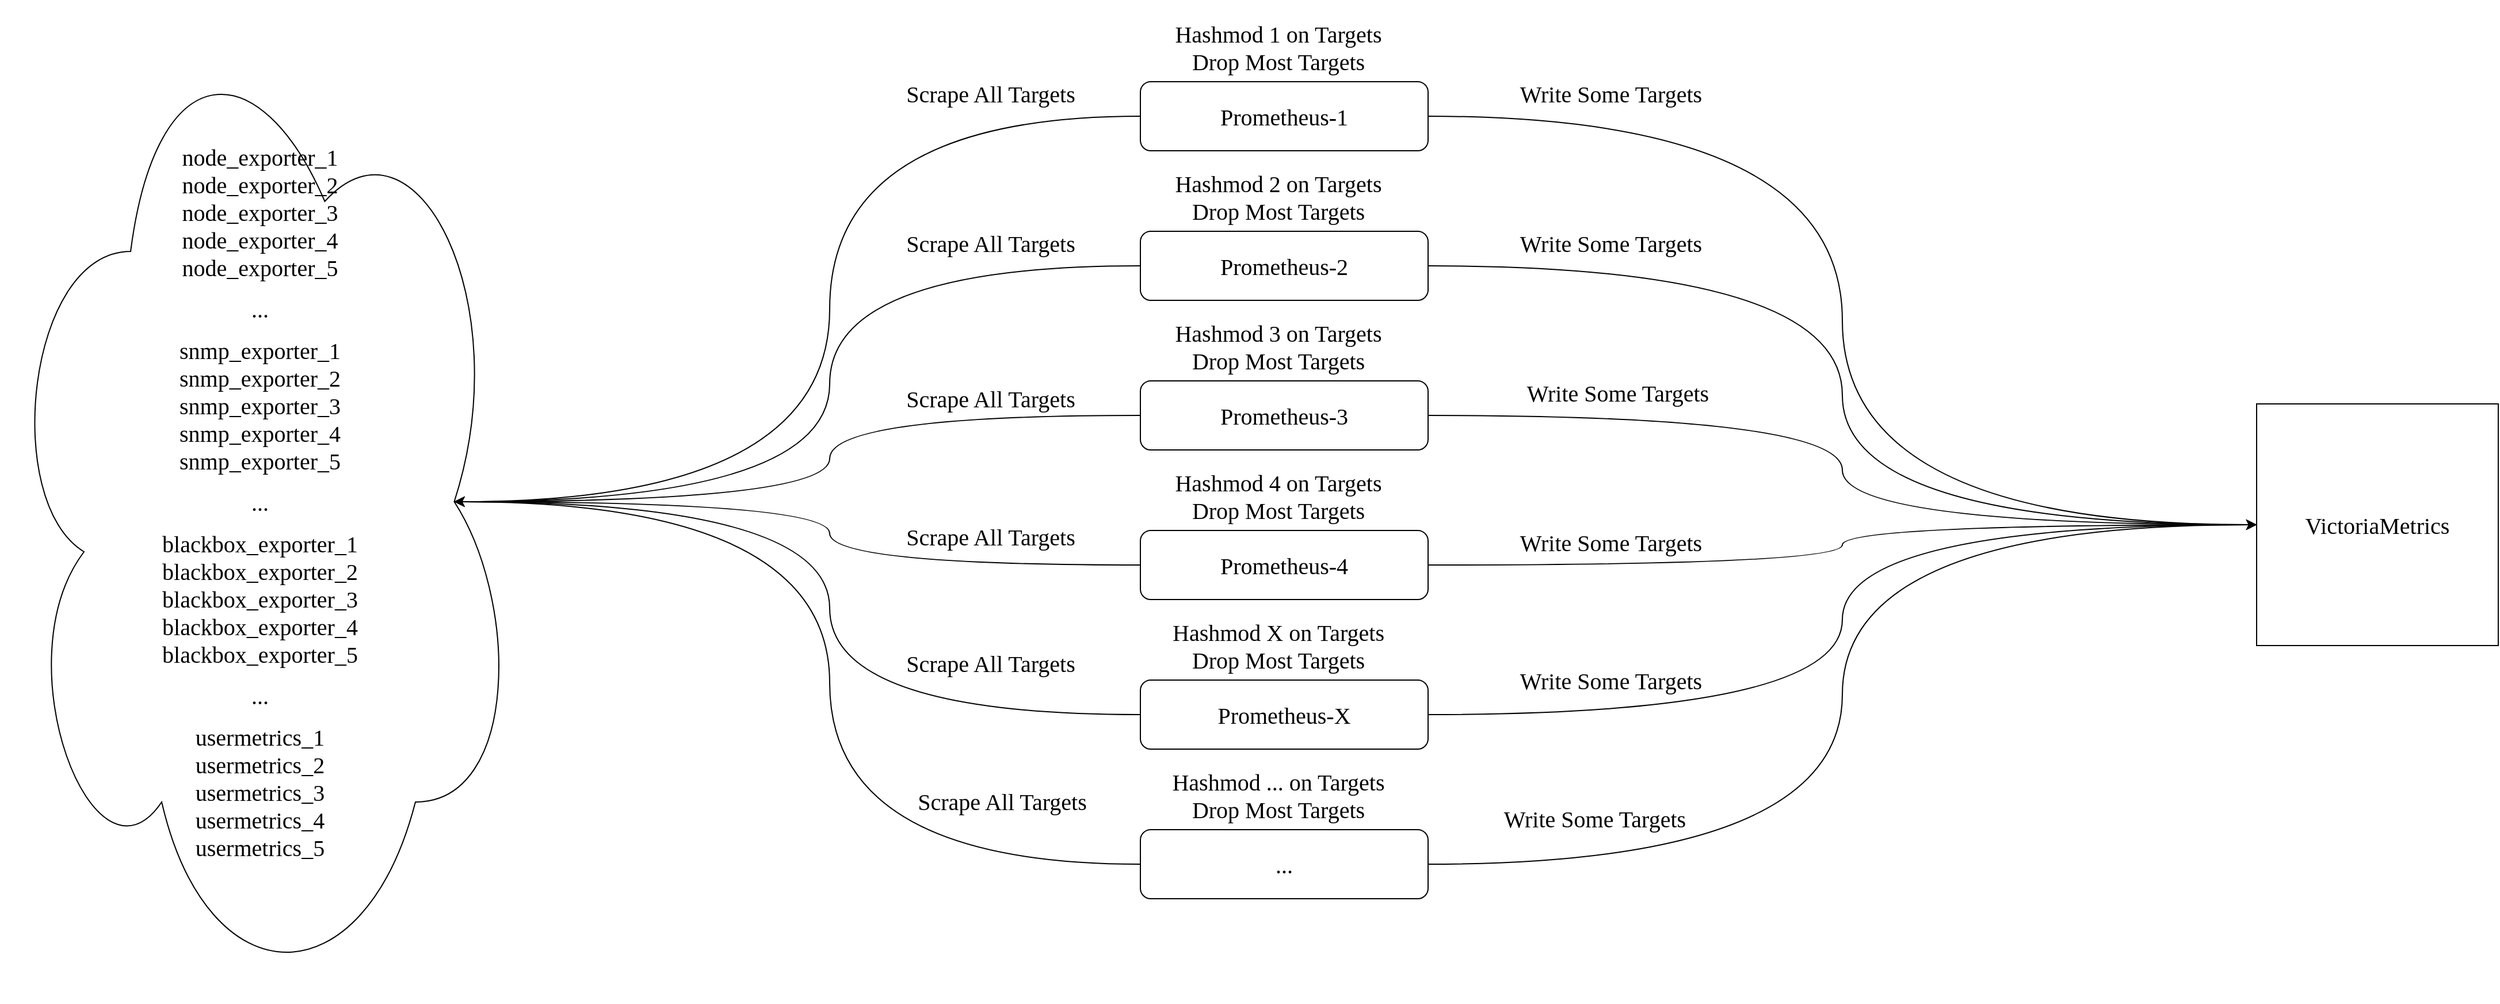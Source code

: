 <mxfile version="20.3.3" type="github">
  <diagram id="3_i7pnRN1mMnfPFEKbxZ" name="第 1 页">
    <mxGraphModel dx="2952" dy="809" grid="1" gridSize="10" guides="1" tooltips="1" connect="1" arrows="1" fold="1" page="1" pageScale="1" pageWidth="827" pageHeight="1169" math="0" shadow="0">
      <root>
        <mxCell id="0" />
        <mxCell id="1" parent="0" />
        <mxCell id="cNuTvtTyNtGrVQrMZ5xX-1" value="&lt;p&gt;&lt;span style=&quot;font-family: &amp;quot;Comic Sans MS&amp;quot;; font-size: 20px;&quot;&gt;node&lt;/span&gt;&lt;span style=&quot;background-color: initial; font-family: &amp;quot;Comic Sans MS&amp;quot;; font-size: 20px;&quot;&gt;_exporter_1&lt;/span&gt;&lt;span style=&quot;font-family: &amp;quot;Comic Sans MS&amp;quot;; font-size: 20px;&quot;&gt;&lt;br&gt;&lt;/span&gt;&lt;span style=&quot;font-family: &amp;quot;Comic Sans MS&amp;quot;; font-size: 20px;&quot;&gt;node&lt;/span&gt;&lt;span style=&quot;background-color: initial; font-family: &amp;quot;Comic Sans MS&amp;quot;; font-size: 20px;&quot;&gt;_exporter_2&lt;/span&gt;&lt;span style=&quot;background-color: initial; font-family: &amp;quot;Comic Sans MS&amp;quot;; font-size: 20px;&quot;&gt;&lt;br&gt;&lt;/span&gt;&lt;span style=&quot;font-family: &amp;quot;Comic Sans MS&amp;quot;; font-size: 20px;&quot;&gt;node&lt;/span&gt;&lt;span style=&quot;background-color: initial; font-family: &amp;quot;Comic Sans MS&amp;quot;; font-size: 20px;&quot;&gt;_exporter_3&lt;/span&gt;&lt;span style=&quot;font-family: &amp;quot;Comic Sans MS&amp;quot;; font-size: 20px;&quot;&gt;&lt;br&gt;&lt;/span&gt;&lt;span style=&quot;font-family: &amp;quot;Comic Sans MS&amp;quot;; font-size: 20px;&quot;&gt;node&lt;/span&gt;&lt;span style=&quot;background-color: initial; font-family: &amp;quot;Comic Sans MS&amp;quot;; font-size: 20px;&quot;&gt;_exporter&lt;/span&gt;&lt;span style=&quot;font-family: &amp;quot;Comic Sans MS&amp;quot;; font-size: 20px;&quot;&gt;_4&lt;/span&gt;&lt;span style=&quot;font-family: &amp;quot;Comic Sans MS&amp;quot;; font-size: 20px;&quot;&gt;&lt;br&gt;&lt;/span&gt;&lt;span style=&quot;font-family: &amp;quot;Comic Sans MS&amp;quot;; font-size: 20px;&quot;&gt;node&lt;/span&gt;&lt;span style=&quot;background-color: initial; font-family: &amp;quot;Comic Sans MS&amp;quot;; font-size: 20px;&quot;&gt;_exporter_5&lt;/span&gt;&lt;/p&gt;&lt;p&gt;&lt;span style=&quot;background-color: initial; font-family: &amp;quot;Comic Sans MS&amp;quot;; font-size: 20px;&quot;&gt;...&lt;/span&gt;&lt;/p&gt;&lt;p&gt;&lt;span style=&quot;font-family: &amp;quot;Comic Sans MS&amp;quot;; font-size: 20px;&quot;&gt;snmp&lt;/span&gt;&lt;span style=&quot;background-color: initial; font-family: &amp;quot;Comic Sans MS&amp;quot;; font-size: 20px;&quot;&gt;_exporter_1&lt;/span&gt;&lt;span style=&quot;font-family: &amp;quot;Comic Sans MS&amp;quot;; font-size: 20px;&quot;&gt;&lt;br&gt;&lt;/span&gt;&lt;span style=&quot;font-family: &amp;quot;Comic Sans MS&amp;quot;; font-size: 20px;&quot;&gt;snmp&lt;/span&gt;&lt;span style=&quot;background-color: initial; font-family: &amp;quot;Comic Sans MS&amp;quot;; font-size: 20px;&quot;&gt;_exporter_2&lt;/span&gt;&lt;span style=&quot;background-color: initial; font-family: &amp;quot;Comic Sans MS&amp;quot;; font-size: 20px;&quot;&gt;&lt;br&gt;&lt;/span&gt;&lt;span style=&quot;font-family: &amp;quot;Comic Sans MS&amp;quot;; font-size: 20px;&quot;&gt;snmp&lt;/span&gt;&lt;span style=&quot;background-color: initial; font-family: &amp;quot;Comic Sans MS&amp;quot;; font-size: 20px;&quot;&gt;_exporter_3&lt;/span&gt;&lt;span style=&quot;font-family: &amp;quot;Comic Sans MS&amp;quot;; font-size: 20px;&quot;&gt;&lt;br&gt;&lt;/span&gt;&lt;span style=&quot;font-family: &amp;quot;Comic Sans MS&amp;quot;; font-size: 20px;&quot;&gt;snmp&lt;/span&gt;&lt;span style=&quot;background-color: initial; font-family: &amp;quot;Comic Sans MS&amp;quot;; font-size: 20px;&quot;&gt;_exporter_4&lt;/span&gt;&lt;span style=&quot;font-family: &amp;quot;Comic Sans MS&amp;quot;; font-size: 20px;&quot;&gt;&lt;br&gt;&lt;/span&gt;&lt;span style=&quot;font-family: &amp;quot;Comic Sans MS&amp;quot;; font-size: 20px;&quot;&gt;snmp&lt;/span&gt;&lt;span style=&quot;background-color: initial; font-family: &amp;quot;Comic Sans MS&amp;quot;; font-size: 20px;&quot;&gt;_exporter_5&lt;/span&gt;&lt;br&gt;&lt;/p&gt;&lt;p&gt;&lt;span style=&quot;font-family: &amp;quot;Comic Sans MS&amp;quot;; font-size: 20px;&quot;&gt;...&lt;/span&gt;&lt;br&gt;&lt;/p&gt;&lt;p&gt;&lt;/p&gt;&lt;span style=&quot;font-family: &amp;quot;Comic Sans MS&amp;quot;; font-size: 20px;&quot;&gt;blackbox&lt;/span&gt;&lt;span style=&quot;font-family: &amp;quot;Comic Sans MS&amp;quot;; font-size: 20px; background-color: initial;&quot;&gt;_exporter_1&lt;/span&gt;&lt;span style=&quot;font-family: &amp;quot;Comic Sans MS&amp;quot;; font-size: 20px;&quot;&gt;&lt;br&gt;&lt;/span&gt;&lt;span style=&quot;font-family: &amp;quot;Comic Sans MS&amp;quot;; font-size: 20px;&quot;&gt;blackbox&lt;/span&gt;&lt;span style=&quot;font-family: &amp;quot;Comic Sans MS&amp;quot;; font-size: 20px; background-color: initial;&quot;&gt;_exporter_2&lt;br&gt;&lt;/span&gt;&lt;span style=&quot;font-family: &amp;quot;Comic Sans MS&amp;quot;; font-size: 20px;&quot;&gt;blackbox&lt;/span&gt;&lt;span style=&quot;background-color: initial; font-family: &amp;quot;Comic Sans MS&amp;quot;; font-size: 20px;&quot;&gt;_exporter_3&lt;/span&gt;&lt;span style=&quot;font-family: &amp;quot;Comic Sans MS&amp;quot;; font-size: 20px;&quot;&gt;&lt;br&gt;&lt;/span&gt;&lt;span style=&quot;font-family: &amp;quot;Comic Sans MS&amp;quot;; font-size: 20px;&quot;&gt;blackbox&lt;/span&gt;&lt;span style=&quot;background-color: initial; font-family: &amp;quot;Comic Sans MS&amp;quot;; font-size: 20px;&quot;&gt;_exporter_4&lt;/span&gt;&lt;span style=&quot;font-family: &amp;quot;Comic Sans MS&amp;quot;; font-size: 20px;&quot;&gt;&lt;br&gt;&lt;/span&gt;&lt;span style=&quot;font-family: &amp;quot;Comic Sans MS&amp;quot;; font-size: 20px;&quot;&gt;blackbox&lt;/span&gt;&lt;span style=&quot;background-color: initial; font-family: &amp;quot;Comic Sans MS&amp;quot;; font-size: 20px;&quot;&gt;_exporter_5&lt;/span&gt;&lt;span style=&quot;font-family: &amp;quot;Comic Sans MS&amp;quot;; font-size: 20px;&quot;&gt;&lt;br&gt;&lt;/span&gt;&lt;p&gt;&lt;span style=&quot;font-family: &amp;quot;Comic Sans MS&amp;quot;; font-size: 20px;&quot;&gt;...&lt;/span&gt;&lt;br&gt;&lt;/p&gt;&lt;p&gt;&lt;span style=&quot;background-color: initial; font-family: &amp;quot;Comic Sans MS&amp;quot;; font-size: 20px;&quot;&gt;usermetrics_1&lt;/span&gt;&lt;span style=&quot;font-family: &amp;quot;Comic Sans MS&amp;quot;; font-size: 20px;&quot;&gt;&lt;br&gt;&lt;/span&gt;&lt;span style=&quot;font-family: &amp;quot;Comic Sans MS&amp;quot;; font-size: 20px;&quot;&gt;usermetrics&lt;/span&gt;&lt;span style=&quot;background-color: initial; font-family: &amp;quot;Comic Sans MS&amp;quot;; font-size: 20px;&quot;&gt;_2&lt;br&gt;&lt;/span&gt;&lt;span style=&quot;font-family: &amp;quot;Comic Sans MS&amp;quot;; font-size: 20px;&quot;&gt;usermetrics&lt;/span&gt;&lt;span style=&quot;background-color: initial; font-family: &amp;quot;Comic Sans MS&amp;quot;; font-size: 20px;&quot;&gt;_3&lt;/span&gt;&lt;span style=&quot;font-family: &amp;quot;Comic Sans MS&amp;quot;; font-size: 20px;&quot;&gt;&lt;br&gt;&lt;/span&gt;&lt;span style=&quot;font-family: &amp;quot;Comic Sans MS&amp;quot;; font-size: 20px;&quot;&gt;usermetrics&lt;/span&gt;&lt;span style=&quot;background-color: initial; font-family: &amp;quot;Comic Sans MS&amp;quot;; font-size: 20px;&quot;&gt;_4&lt;/span&gt;&lt;span style=&quot;font-family: &amp;quot;Comic Sans MS&amp;quot;; font-size: 20px;&quot;&gt;&lt;br&gt;&lt;/span&gt;&lt;span style=&quot;font-family: &amp;quot;Comic Sans MS&amp;quot;; font-size: 20px;&quot;&gt;usermetrics&lt;/span&gt;&lt;span style=&quot;background-color: initial; font-family: &amp;quot;Comic Sans MS&amp;quot;; font-size: 20px;&quot;&gt;_5&lt;/span&gt;&lt;br&gt;&lt;/p&gt;" style="ellipse;shape=cloud;whiteSpace=wrap;html=1;" vertex="1" parent="1">
          <mxGeometry x="-1110" y="140" width="450" height="870" as="geometry" />
        </mxCell>
        <mxCell id="cNuTvtTyNtGrVQrMZ5xX-9" style="edgeStyle=orthogonalEdgeStyle;rounded=0;orthogonalLoop=1;jettySize=auto;html=1;exitX=1;exitY=0.5;exitDx=0;exitDy=0;entryX=0;entryY=0.5;entryDx=0;entryDy=0;fontFamily=Comic Sans MS;fontSize=20;curved=1;" edge="1" parent="1" source="cNuTvtTyNtGrVQrMZ5xX-2" target="cNuTvtTyNtGrVQrMZ5xX-8">
          <mxGeometry relative="1" as="geometry" />
        </mxCell>
        <mxCell id="cNuTvtTyNtGrVQrMZ5xX-50" style="edgeStyle=orthogonalEdgeStyle;curved=1;rounded=0;orthogonalLoop=1;jettySize=auto;html=1;exitX=0;exitY=0.5;exitDx=0;exitDy=0;entryX=0.875;entryY=0.5;entryDx=0;entryDy=0;entryPerimeter=0;fontFamily=Comic Sans MS;fontSize=20;" edge="1" parent="1" source="cNuTvtTyNtGrVQrMZ5xX-2" target="cNuTvtTyNtGrVQrMZ5xX-1">
          <mxGeometry relative="1" as="geometry" />
        </mxCell>
        <mxCell id="cNuTvtTyNtGrVQrMZ5xX-2" value="Prometheus-1" style="rounded=1;whiteSpace=wrap;html=1;fontFamily=Comic Sans MS;fontSize=20;" vertex="1" parent="1">
          <mxGeometry x="-120" y="210" width="250" height="60" as="geometry" />
        </mxCell>
        <mxCell id="cNuTvtTyNtGrVQrMZ5xX-10" style="edgeStyle=orthogonalEdgeStyle;curved=1;rounded=0;orthogonalLoop=1;jettySize=auto;html=1;exitX=1;exitY=0.5;exitDx=0;exitDy=0;entryX=0;entryY=0.5;entryDx=0;entryDy=0;fontFamily=Comic Sans MS;fontSize=20;" edge="1" parent="1" source="cNuTvtTyNtGrVQrMZ5xX-3" target="cNuTvtTyNtGrVQrMZ5xX-8">
          <mxGeometry relative="1" as="geometry" />
        </mxCell>
        <mxCell id="cNuTvtTyNtGrVQrMZ5xX-18" style="edgeStyle=orthogonalEdgeStyle;curved=1;rounded=0;orthogonalLoop=1;jettySize=auto;html=1;exitX=0;exitY=0.5;exitDx=0;exitDy=0;entryX=0.875;entryY=0.5;entryDx=0;entryDy=0;entryPerimeter=0;fontFamily=Comic Sans MS;fontSize=20;" edge="1" parent="1" source="cNuTvtTyNtGrVQrMZ5xX-3" target="cNuTvtTyNtGrVQrMZ5xX-1">
          <mxGeometry relative="1" as="geometry" />
        </mxCell>
        <mxCell id="cNuTvtTyNtGrVQrMZ5xX-3" value="Prometheus-2" style="rounded=1;whiteSpace=wrap;html=1;fontFamily=Comic Sans MS;fontSize=20;" vertex="1" parent="1">
          <mxGeometry x="-120" y="340" width="250" height="60" as="geometry" />
        </mxCell>
        <mxCell id="cNuTvtTyNtGrVQrMZ5xX-11" style="edgeStyle=orthogonalEdgeStyle;curved=1;rounded=0;orthogonalLoop=1;jettySize=auto;html=1;exitX=1;exitY=0.5;exitDx=0;exitDy=0;fontFamily=Comic Sans MS;fontSize=20;entryX=0;entryY=0.5;entryDx=0;entryDy=0;" edge="1" parent="1" source="cNuTvtTyNtGrVQrMZ5xX-4" target="cNuTvtTyNtGrVQrMZ5xX-8">
          <mxGeometry relative="1" as="geometry" />
        </mxCell>
        <mxCell id="cNuTvtTyNtGrVQrMZ5xX-19" style="edgeStyle=orthogonalEdgeStyle;curved=1;rounded=0;orthogonalLoop=1;jettySize=auto;html=1;exitX=0;exitY=0.5;exitDx=0;exitDy=0;entryX=0.875;entryY=0.5;entryDx=0;entryDy=0;entryPerimeter=0;fontFamily=Comic Sans MS;fontSize=20;" edge="1" parent="1" source="cNuTvtTyNtGrVQrMZ5xX-4" target="cNuTvtTyNtGrVQrMZ5xX-1">
          <mxGeometry relative="1" as="geometry" />
        </mxCell>
        <mxCell id="cNuTvtTyNtGrVQrMZ5xX-4" value="Prometheus-3" style="rounded=1;whiteSpace=wrap;html=1;fontFamily=Comic Sans MS;fontSize=20;" vertex="1" parent="1">
          <mxGeometry x="-120" y="470" width="250" height="60" as="geometry" />
        </mxCell>
        <mxCell id="cNuTvtTyNtGrVQrMZ5xX-12" style="edgeStyle=orthogonalEdgeStyle;curved=1;rounded=0;orthogonalLoop=1;jettySize=auto;html=1;exitX=1;exitY=0.5;exitDx=0;exitDy=0;fontFamily=Comic Sans MS;fontSize=20;" edge="1" parent="1" source="cNuTvtTyNtGrVQrMZ5xX-5" target="cNuTvtTyNtGrVQrMZ5xX-8">
          <mxGeometry relative="1" as="geometry" />
        </mxCell>
        <mxCell id="cNuTvtTyNtGrVQrMZ5xX-20" style="edgeStyle=orthogonalEdgeStyle;curved=1;rounded=0;orthogonalLoop=1;jettySize=auto;html=1;exitX=0;exitY=0.5;exitDx=0;exitDy=0;entryX=0.875;entryY=0.5;entryDx=0;entryDy=0;entryPerimeter=0;fontFamily=Comic Sans MS;fontSize=20;" edge="1" parent="1" source="cNuTvtTyNtGrVQrMZ5xX-5" target="cNuTvtTyNtGrVQrMZ5xX-1">
          <mxGeometry relative="1" as="geometry" />
        </mxCell>
        <mxCell id="cNuTvtTyNtGrVQrMZ5xX-5" value="Prometheus-4" style="rounded=1;whiteSpace=wrap;html=1;fontFamily=Comic Sans MS;fontSize=20;" vertex="1" parent="1">
          <mxGeometry x="-120" y="600" width="250" height="60" as="geometry" />
        </mxCell>
        <mxCell id="cNuTvtTyNtGrVQrMZ5xX-21" style="edgeStyle=orthogonalEdgeStyle;curved=1;rounded=0;orthogonalLoop=1;jettySize=auto;html=1;exitX=0;exitY=0.5;exitDx=0;exitDy=0;entryX=0.875;entryY=0.5;entryDx=0;entryDy=0;entryPerimeter=0;fontFamily=Comic Sans MS;fontSize=20;" edge="1" parent="1" source="cNuTvtTyNtGrVQrMZ5xX-6" target="cNuTvtTyNtGrVQrMZ5xX-1">
          <mxGeometry relative="1" as="geometry" />
        </mxCell>
        <mxCell id="cNuTvtTyNtGrVQrMZ5xX-43" style="edgeStyle=orthogonalEdgeStyle;curved=1;rounded=0;orthogonalLoop=1;jettySize=auto;html=1;exitX=1;exitY=0.5;exitDx=0;exitDy=0;entryX=0;entryY=0.5;entryDx=0;entryDy=0;fontFamily=Comic Sans MS;fontSize=20;" edge="1" parent="1" source="cNuTvtTyNtGrVQrMZ5xX-6" target="cNuTvtTyNtGrVQrMZ5xX-8">
          <mxGeometry relative="1" as="geometry" />
        </mxCell>
        <mxCell id="cNuTvtTyNtGrVQrMZ5xX-6" value="Prometheus-X" style="rounded=1;whiteSpace=wrap;html=1;fontFamily=Comic Sans MS;fontSize=20;" vertex="1" parent="1">
          <mxGeometry x="-120" y="730" width="250" height="60" as="geometry" />
        </mxCell>
        <mxCell id="cNuTvtTyNtGrVQrMZ5xX-14" style="edgeStyle=orthogonalEdgeStyle;curved=1;rounded=0;orthogonalLoop=1;jettySize=auto;html=1;exitX=1;exitY=0.5;exitDx=0;exitDy=0;entryX=0;entryY=0.5;entryDx=0;entryDy=0;fontFamily=Comic Sans MS;fontSize=20;" edge="1" parent="1" source="cNuTvtTyNtGrVQrMZ5xX-7" target="cNuTvtTyNtGrVQrMZ5xX-8">
          <mxGeometry relative="1" as="geometry" />
        </mxCell>
        <mxCell id="cNuTvtTyNtGrVQrMZ5xX-22" style="edgeStyle=orthogonalEdgeStyle;curved=1;rounded=0;orthogonalLoop=1;jettySize=auto;html=1;exitX=0;exitY=0.5;exitDx=0;exitDy=0;entryX=0.875;entryY=0.5;entryDx=0;entryDy=0;entryPerimeter=0;fontFamily=Comic Sans MS;fontSize=20;" edge="1" parent="1" source="cNuTvtTyNtGrVQrMZ5xX-7" target="cNuTvtTyNtGrVQrMZ5xX-1">
          <mxGeometry relative="1" as="geometry" />
        </mxCell>
        <mxCell id="cNuTvtTyNtGrVQrMZ5xX-7" value="..." style="rounded=1;whiteSpace=wrap;html=1;fontFamily=Comic Sans MS;fontSize=20;" vertex="1" parent="1">
          <mxGeometry x="-120" y="860" width="250" height="60" as="geometry" />
        </mxCell>
        <mxCell id="cNuTvtTyNtGrVQrMZ5xX-8" value="VictoriaMetrics" style="whiteSpace=wrap;html=1;aspect=fixed;fontFamily=Comic Sans MS;fontSize=20;" vertex="1" parent="1">
          <mxGeometry x="850" y="490" width="210" height="210" as="geometry" />
        </mxCell>
        <mxCell id="cNuTvtTyNtGrVQrMZ5xX-15" value="Write Some Targets" style="text;html=1;strokeColor=none;fillColor=none;align=center;verticalAlign=middle;whiteSpace=wrap;rounded=0;fontFamily=Comic Sans MS;fontSize=20;" vertex="1" parent="1">
          <mxGeometry x="164" y="210" width="250" height="20" as="geometry" />
        </mxCell>
        <mxCell id="cNuTvtTyNtGrVQrMZ5xX-24" value="Hashmod 1 on Targets&lt;br&gt;Drop Most Targets" style="text;html=1;strokeColor=none;fillColor=none;align=center;verticalAlign=middle;whiteSpace=wrap;rounded=0;fontFamily=Comic Sans MS;fontSize=20;" vertex="1" parent="1">
          <mxGeometry x="-130" y="150" width="260" height="60" as="geometry" />
        </mxCell>
        <mxCell id="cNuTvtTyNtGrVQrMZ5xX-38" value="Hashmod 2 on Targets&lt;br&gt;Drop Most Targets" style="text;html=1;strokeColor=none;fillColor=none;align=center;verticalAlign=middle;whiteSpace=wrap;rounded=0;fontFamily=Comic Sans MS;fontSize=20;" vertex="1" parent="1">
          <mxGeometry x="-130" y="280" width="260" height="60" as="geometry" />
        </mxCell>
        <mxCell id="cNuTvtTyNtGrVQrMZ5xX-39" value="Hashmod 3 on Targets&lt;br&gt;Drop Most Targets" style="text;html=1;strokeColor=none;fillColor=none;align=center;verticalAlign=middle;whiteSpace=wrap;rounded=0;fontFamily=Comic Sans MS;fontSize=20;" vertex="1" parent="1">
          <mxGeometry x="-130" y="410" width="260" height="60" as="geometry" />
        </mxCell>
        <mxCell id="cNuTvtTyNtGrVQrMZ5xX-40" value="Hashmod 4 on Targets&lt;br&gt;Drop Most Targets" style="text;html=1;strokeColor=none;fillColor=none;align=center;verticalAlign=middle;whiteSpace=wrap;rounded=0;fontFamily=Comic Sans MS;fontSize=20;" vertex="1" parent="1">
          <mxGeometry x="-130" y="540" width="260" height="60" as="geometry" />
        </mxCell>
        <mxCell id="cNuTvtTyNtGrVQrMZ5xX-41" value="Hashmod X on Targets&lt;br&gt;Drop Most Targets" style="text;html=1;strokeColor=none;fillColor=none;align=center;verticalAlign=middle;whiteSpace=wrap;rounded=0;fontFamily=Comic Sans MS;fontSize=20;" vertex="1" parent="1">
          <mxGeometry x="-130" y="670" width="260" height="60" as="geometry" />
        </mxCell>
        <mxCell id="cNuTvtTyNtGrVQrMZ5xX-42" value="Hashmod ... on Targets&lt;br&gt;Drop Most Targets" style="text;html=1;strokeColor=none;fillColor=none;align=center;verticalAlign=middle;whiteSpace=wrap;rounded=0;fontFamily=Comic Sans MS;fontSize=20;" vertex="1" parent="1">
          <mxGeometry x="-130" y="800" width="260" height="60" as="geometry" />
        </mxCell>
        <mxCell id="cNuTvtTyNtGrVQrMZ5xX-44" style="edgeStyle=orthogonalEdgeStyle;curved=1;rounded=0;orthogonalLoop=1;jettySize=auto;html=1;exitX=0.5;exitY=1;exitDx=0;exitDy=0;fontFamily=Comic Sans MS;fontSize=20;" edge="1" parent="1" source="cNuTvtTyNtGrVQrMZ5xX-15" target="cNuTvtTyNtGrVQrMZ5xX-15">
          <mxGeometry relative="1" as="geometry" />
        </mxCell>
        <mxCell id="cNuTvtTyNtGrVQrMZ5xX-45" value="Write Some Targets" style="text;html=1;strokeColor=none;fillColor=none;align=center;verticalAlign=middle;whiteSpace=wrap;rounded=0;fontFamily=Comic Sans MS;fontSize=20;" vertex="1" parent="1">
          <mxGeometry x="164" y="340" width="250" height="20" as="geometry" />
        </mxCell>
        <mxCell id="cNuTvtTyNtGrVQrMZ5xX-46" value="Write Some Targets" style="text;html=1;strokeColor=none;fillColor=none;align=center;verticalAlign=middle;whiteSpace=wrap;rounded=0;fontFamily=Comic Sans MS;fontSize=20;" vertex="1" parent="1">
          <mxGeometry x="170" y="470" width="250" height="20" as="geometry" />
        </mxCell>
        <mxCell id="cNuTvtTyNtGrVQrMZ5xX-47" value="Write Some Targets" style="text;html=1;strokeColor=none;fillColor=none;align=center;verticalAlign=middle;whiteSpace=wrap;rounded=0;fontFamily=Comic Sans MS;fontSize=20;" vertex="1" parent="1">
          <mxGeometry x="164" y="600" width="250" height="20" as="geometry" />
        </mxCell>
        <mxCell id="cNuTvtTyNtGrVQrMZ5xX-48" value="Write Some Targets" style="text;html=1;strokeColor=none;fillColor=none;align=center;verticalAlign=middle;whiteSpace=wrap;rounded=0;fontFamily=Comic Sans MS;fontSize=20;" vertex="1" parent="1">
          <mxGeometry x="164" y="720" width="250" height="20" as="geometry" />
        </mxCell>
        <mxCell id="cNuTvtTyNtGrVQrMZ5xX-49" value="Write Some Targets" style="text;html=1;strokeColor=none;fillColor=none;align=center;verticalAlign=middle;whiteSpace=wrap;rounded=0;fontFamily=Comic Sans MS;fontSize=20;" vertex="1" parent="1">
          <mxGeometry x="150" y="840" width="250" height="20" as="geometry" />
        </mxCell>
        <mxCell id="cNuTvtTyNtGrVQrMZ5xX-51" value="Scrape All Targets" style="text;html=1;strokeColor=none;fillColor=none;align=center;verticalAlign=middle;whiteSpace=wrap;rounded=0;fontFamily=Comic Sans MS;fontSize=20;rotation=0;" vertex="1" parent="1">
          <mxGeometry x="-350" y="205" width="200" height="30" as="geometry" />
        </mxCell>
        <mxCell id="cNuTvtTyNtGrVQrMZ5xX-52" value="Scrape All Targets" style="text;html=1;strokeColor=none;fillColor=none;align=center;verticalAlign=middle;whiteSpace=wrap;rounded=0;fontFamily=Comic Sans MS;fontSize=20;rotation=0;" vertex="1" parent="1">
          <mxGeometry x="-350" y="335" width="200" height="30" as="geometry" />
        </mxCell>
        <mxCell id="cNuTvtTyNtGrVQrMZ5xX-53" value="Scrape All Targets" style="text;html=1;strokeColor=none;fillColor=none;align=center;verticalAlign=middle;whiteSpace=wrap;rounded=0;fontFamily=Comic Sans MS;fontSize=20;rotation=0;" vertex="1" parent="1">
          <mxGeometry x="-350" y="470" width="200" height="30" as="geometry" />
        </mxCell>
        <mxCell id="cNuTvtTyNtGrVQrMZ5xX-54" value="Scrape All Targets" style="text;html=1;strokeColor=none;fillColor=none;align=center;verticalAlign=middle;whiteSpace=wrap;rounded=0;fontFamily=Comic Sans MS;fontSize=20;rotation=0;" vertex="1" parent="1">
          <mxGeometry x="-350" y="590" width="200" height="30" as="geometry" />
        </mxCell>
        <mxCell id="cNuTvtTyNtGrVQrMZ5xX-55" value="Scrape All Targets" style="text;html=1;strokeColor=none;fillColor=none;align=center;verticalAlign=middle;whiteSpace=wrap;rounded=0;fontFamily=Comic Sans MS;fontSize=20;rotation=0;" vertex="1" parent="1">
          <mxGeometry x="-350" y="700" width="200" height="30" as="geometry" />
        </mxCell>
        <mxCell id="cNuTvtTyNtGrVQrMZ5xX-56" value="Scrape All Targets" style="text;html=1;strokeColor=none;fillColor=none;align=center;verticalAlign=middle;whiteSpace=wrap;rounded=0;fontFamily=Comic Sans MS;fontSize=20;rotation=0;" vertex="1" parent="1">
          <mxGeometry x="-340" y="820" width="200" height="30" as="geometry" />
        </mxCell>
      </root>
    </mxGraphModel>
  </diagram>
</mxfile>
